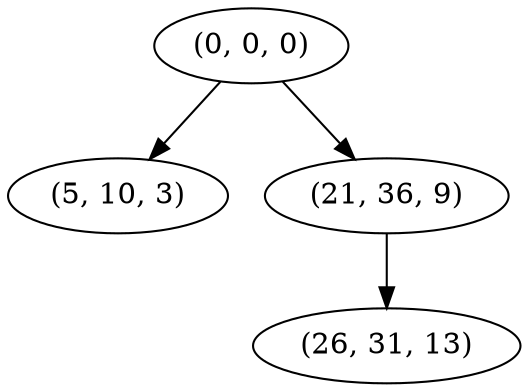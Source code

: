 digraph tree {
    "(0, 0, 0)";
    "(5, 10, 3)";
    "(21, 36, 9)";
    "(26, 31, 13)";
    "(0, 0, 0)" -> "(5, 10, 3)";
    "(0, 0, 0)" -> "(21, 36, 9)";
    "(21, 36, 9)" -> "(26, 31, 13)";
}
